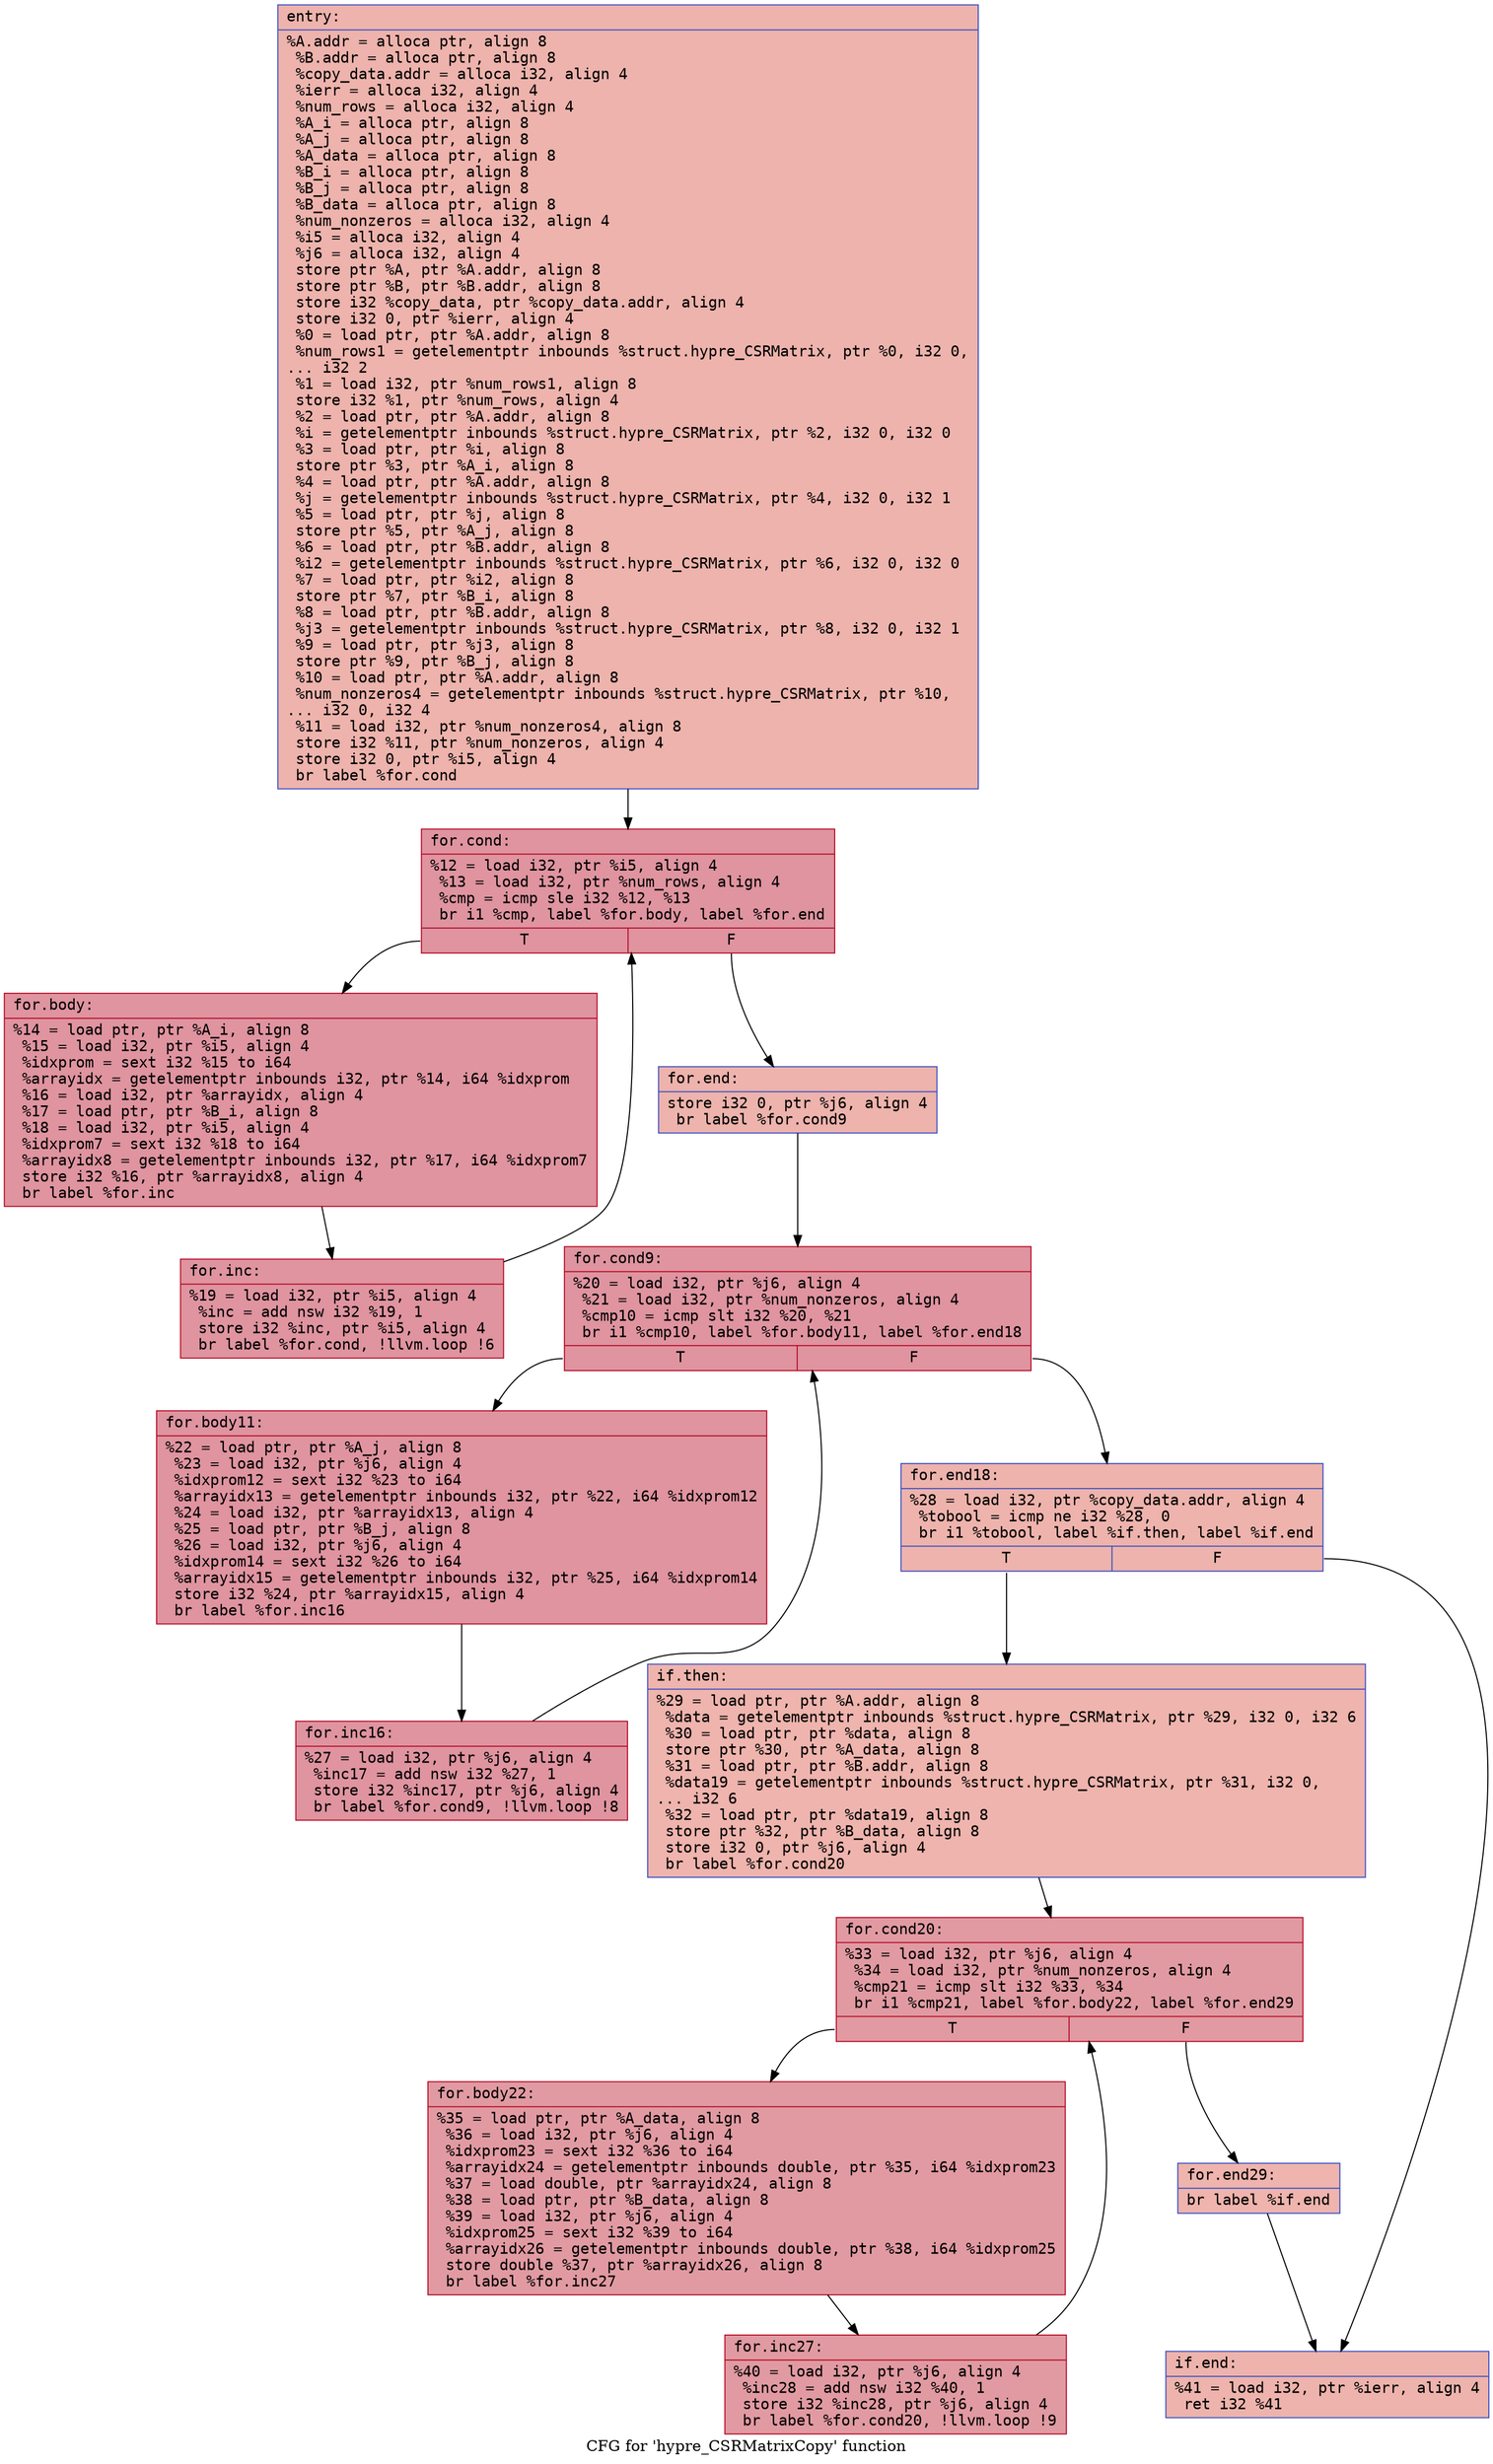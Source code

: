 digraph "CFG for 'hypre_CSRMatrixCopy' function" {
	label="CFG for 'hypre_CSRMatrixCopy' function";

	Node0x558241d32f90 [shape=record,color="#3d50c3ff", style=filled, fillcolor="#d6524470" fontname="Courier",label="{entry:\l|  %A.addr = alloca ptr, align 8\l  %B.addr = alloca ptr, align 8\l  %copy_data.addr = alloca i32, align 4\l  %ierr = alloca i32, align 4\l  %num_rows = alloca i32, align 4\l  %A_i = alloca ptr, align 8\l  %A_j = alloca ptr, align 8\l  %A_data = alloca ptr, align 8\l  %B_i = alloca ptr, align 8\l  %B_j = alloca ptr, align 8\l  %B_data = alloca ptr, align 8\l  %num_nonzeros = alloca i32, align 4\l  %i5 = alloca i32, align 4\l  %j6 = alloca i32, align 4\l  store ptr %A, ptr %A.addr, align 8\l  store ptr %B, ptr %B.addr, align 8\l  store i32 %copy_data, ptr %copy_data.addr, align 4\l  store i32 0, ptr %ierr, align 4\l  %0 = load ptr, ptr %A.addr, align 8\l  %num_rows1 = getelementptr inbounds %struct.hypre_CSRMatrix, ptr %0, i32 0,\l... i32 2\l  %1 = load i32, ptr %num_rows1, align 8\l  store i32 %1, ptr %num_rows, align 4\l  %2 = load ptr, ptr %A.addr, align 8\l  %i = getelementptr inbounds %struct.hypre_CSRMatrix, ptr %2, i32 0, i32 0\l  %3 = load ptr, ptr %i, align 8\l  store ptr %3, ptr %A_i, align 8\l  %4 = load ptr, ptr %A.addr, align 8\l  %j = getelementptr inbounds %struct.hypre_CSRMatrix, ptr %4, i32 0, i32 1\l  %5 = load ptr, ptr %j, align 8\l  store ptr %5, ptr %A_j, align 8\l  %6 = load ptr, ptr %B.addr, align 8\l  %i2 = getelementptr inbounds %struct.hypre_CSRMatrix, ptr %6, i32 0, i32 0\l  %7 = load ptr, ptr %i2, align 8\l  store ptr %7, ptr %B_i, align 8\l  %8 = load ptr, ptr %B.addr, align 8\l  %j3 = getelementptr inbounds %struct.hypre_CSRMatrix, ptr %8, i32 0, i32 1\l  %9 = load ptr, ptr %j3, align 8\l  store ptr %9, ptr %B_j, align 8\l  %10 = load ptr, ptr %A.addr, align 8\l  %num_nonzeros4 = getelementptr inbounds %struct.hypre_CSRMatrix, ptr %10,\l... i32 0, i32 4\l  %11 = load i32, ptr %num_nonzeros4, align 8\l  store i32 %11, ptr %num_nonzeros, align 4\l  store i32 0, ptr %i5, align 4\l  br label %for.cond\l}"];
	Node0x558241d32f90 -> Node0x558241d390b0[tooltip="entry -> for.cond\nProbability 100.00%" ];
	Node0x558241d390b0 [shape=record,color="#b70d28ff", style=filled, fillcolor="#b70d2870" fontname="Courier",label="{for.cond:\l|  %12 = load i32, ptr %i5, align 4\l  %13 = load i32, ptr %num_rows, align 4\l  %cmp = icmp sle i32 %12, %13\l  br i1 %cmp, label %for.body, label %for.end\l|{<s0>T|<s1>F}}"];
	Node0x558241d390b0:s0 -> Node0x558241d394e0[tooltip="for.cond -> for.body\nProbability 96.88%" ];
	Node0x558241d390b0:s1 -> Node0x558241d39530[tooltip="for.cond -> for.end\nProbability 3.12%" ];
	Node0x558241d394e0 [shape=record,color="#b70d28ff", style=filled, fillcolor="#b70d2870" fontname="Courier",label="{for.body:\l|  %14 = load ptr, ptr %A_i, align 8\l  %15 = load i32, ptr %i5, align 4\l  %idxprom = sext i32 %15 to i64\l  %arrayidx = getelementptr inbounds i32, ptr %14, i64 %idxprom\l  %16 = load i32, ptr %arrayidx, align 4\l  %17 = load ptr, ptr %B_i, align 8\l  %18 = load i32, ptr %i5, align 4\l  %idxprom7 = sext i32 %18 to i64\l  %arrayidx8 = getelementptr inbounds i32, ptr %17, i64 %idxprom7\l  store i32 %16, ptr %arrayidx8, align 4\l  br label %for.inc\l}"];
	Node0x558241d394e0 -> Node0x558241d39c20[tooltip="for.body -> for.inc\nProbability 100.00%" ];
	Node0x558241d39c20 [shape=record,color="#b70d28ff", style=filled, fillcolor="#b70d2870" fontname="Courier",label="{for.inc:\l|  %19 = load i32, ptr %i5, align 4\l  %inc = add nsw i32 %19, 1\l  store i32 %inc, ptr %i5, align 4\l  br label %for.cond, !llvm.loop !6\l}"];
	Node0x558241d39c20 -> Node0x558241d390b0[tooltip="for.inc -> for.cond\nProbability 100.00%" ];
	Node0x558241d39530 [shape=record,color="#3d50c3ff", style=filled, fillcolor="#d6524470" fontname="Courier",label="{for.end:\l|  store i32 0, ptr %j6, align 4\l  br label %for.cond9\l}"];
	Node0x558241d39530 -> Node0x558241d3a130[tooltip="for.end -> for.cond9\nProbability 100.00%" ];
	Node0x558241d3a130 [shape=record,color="#b70d28ff", style=filled, fillcolor="#b70d2870" fontname="Courier",label="{for.cond9:\l|  %20 = load i32, ptr %j6, align 4\l  %21 = load i32, ptr %num_nonzeros, align 4\l  %cmp10 = icmp slt i32 %20, %21\l  br i1 %cmp10, label %for.body11, label %for.end18\l|{<s0>T|<s1>F}}"];
	Node0x558241d3a130:s0 -> Node0x558241d3a3d0[tooltip="for.cond9 -> for.body11\nProbability 96.88%" ];
	Node0x558241d3a130:s1 -> Node0x558241d3a450[tooltip="for.cond9 -> for.end18\nProbability 3.12%" ];
	Node0x558241d3a3d0 [shape=record,color="#b70d28ff", style=filled, fillcolor="#b70d2870" fontname="Courier",label="{for.body11:\l|  %22 = load ptr, ptr %A_j, align 8\l  %23 = load i32, ptr %j6, align 4\l  %idxprom12 = sext i32 %23 to i64\l  %arrayidx13 = getelementptr inbounds i32, ptr %22, i64 %idxprom12\l  %24 = load i32, ptr %arrayidx13, align 4\l  %25 = load ptr, ptr %B_j, align 8\l  %26 = load i32, ptr %j6, align 4\l  %idxprom14 = sext i32 %26 to i64\l  %arrayidx15 = getelementptr inbounds i32, ptr %25, i64 %idxprom14\l  store i32 %24, ptr %arrayidx15, align 4\l  br label %for.inc16\l}"];
	Node0x558241d3a3d0 -> Node0x558241d3ab80[tooltip="for.body11 -> for.inc16\nProbability 100.00%" ];
	Node0x558241d3ab80 [shape=record,color="#b70d28ff", style=filled, fillcolor="#b70d2870" fontname="Courier",label="{for.inc16:\l|  %27 = load i32, ptr %j6, align 4\l  %inc17 = add nsw i32 %27, 1\l  store i32 %inc17, ptr %j6, align 4\l  br label %for.cond9, !llvm.loop !8\l}"];
	Node0x558241d3ab80 -> Node0x558241d3a130[tooltip="for.inc16 -> for.cond9\nProbability 100.00%" ];
	Node0x558241d3a450 [shape=record,color="#3d50c3ff", style=filled, fillcolor="#d6524470" fontname="Courier",label="{for.end18:\l|  %28 = load i32, ptr %copy_data.addr, align 4\l  %tobool = icmp ne i32 %28, 0\l  br i1 %tobool, label %if.then, label %if.end\l|{<s0>T|<s1>F}}"];
	Node0x558241d3a450:s0 -> Node0x558241d3b130[tooltip="for.end18 -> if.then\nProbability 62.50%" ];
	Node0x558241d3a450:s1 -> Node0x558241d3b1a0[tooltip="for.end18 -> if.end\nProbability 37.50%" ];
	Node0x558241d3b130 [shape=record,color="#3d50c3ff", style=filled, fillcolor="#d8564670" fontname="Courier",label="{if.then:\l|  %29 = load ptr, ptr %A.addr, align 8\l  %data = getelementptr inbounds %struct.hypre_CSRMatrix, ptr %29, i32 0, i32 6\l  %30 = load ptr, ptr %data, align 8\l  store ptr %30, ptr %A_data, align 8\l  %31 = load ptr, ptr %B.addr, align 8\l  %data19 = getelementptr inbounds %struct.hypre_CSRMatrix, ptr %31, i32 0,\l... i32 6\l  %32 = load ptr, ptr %data19, align 8\l  store ptr %32, ptr %B_data, align 8\l  store i32 0, ptr %j6, align 4\l  br label %for.cond20\l}"];
	Node0x558241d3b130 -> Node0x558241d3be80[tooltip="if.then -> for.cond20\nProbability 100.00%" ];
	Node0x558241d3be80 [shape=record,color="#b70d28ff", style=filled, fillcolor="#bb1b2c70" fontname="Courier",label="{for.cond20:\l|  %33 = load i32, ptr %j6, align 4\l  %34 = load i32, ptr %num_nonzeros, align 4\l  %cmp21 = icmp slt i32 %33, %34\l  br i1 %cmp21, label %for.body22, label %for.end29\l|{<s0>T|<s1>F}}"];
	Node0x558241d3be80:s0 -> Node0x558241d3c120[tooltip="for.cond20 -> for.body22\nProbability 96.88%" ];
	Node0x558241d3be80:s1 -> Node0x558241d3c1a0[tooltip="for.cond20 -> for.end29\nProbability 3.12%" ];
	Node0x558241d3c120 [shape=record,color="#b70d28ff", style=filled, fillcolor="#bb1b2c70" fontname="Courier",label="{for.body22:\l|  %35 = load ptr, ptr %A_data, align 8\l  %36 = load i32, ptr %j6, align 4\l  %idxprom23 = sext i32 %36 to i64\l  %arrayidx24 = getelementptr inbounds double, ptr %35, i64 %idxprom23\l  %37 = load double, ptr %arrayidx24, align 8\l  %38 = load ptr, ptr %B_data, align 8\l  %39 = load i32, ptr %j6, align 4\l  %idxprom25 = sext i32 %39 to i64\l  %arrayidx26 = getelementptr inbounds double, ptr %38, i64 %idxprom25\l  store double %37, ptr %arrayidx26, align 8\l  br label %for.inc27\l}"];
	Node0x558241d3c120 -> Node0x558241d3c8d0[tooltip="for.body22 -> for.inc27\nProbability 100.00%" ];
	Node0x558241d3c8d0 [shape=record,color="#b70d28ff", style=filled, fillcolor="#bb1b2c70" fontname="Courier",label="{for.inc27:\l|  %40 = load i32, ptr %j6, align 4\l  %inc28 = add nsw i32 %40, 1\l  store i32 %inc28, ptr %j6, align 4\l  br label %for.cond20, !llvm.loop !9\l}"];
	Node0x558241d3c8d0 -> Node0x558241d3be80[tooltip="for.inc27 -> for.cond20\nProbability 100.00%" ];
	Node0x558241d3c1a0 [shape=record,color="#3d50c3ff", style=filled, fillcolor="#d8564670" fontname="Courier",label="{for.end29:\l|  br label %if.end\l}"];
	Node0x558241d3c1a0 -> Node0x558241d3b1a0[tooltip="for.end29 -> if.end\nProbability 100.00%" ];
	Node0x558241d3b1a0 [shape=record,color="#3d50c3ff", style=filled, fillcolor="#d6524470" fontname="Courier",label="{if.end:\l|  %41 = load i32, ptr %ierr, align 4\l  ret i32 %41\l}"];
}
